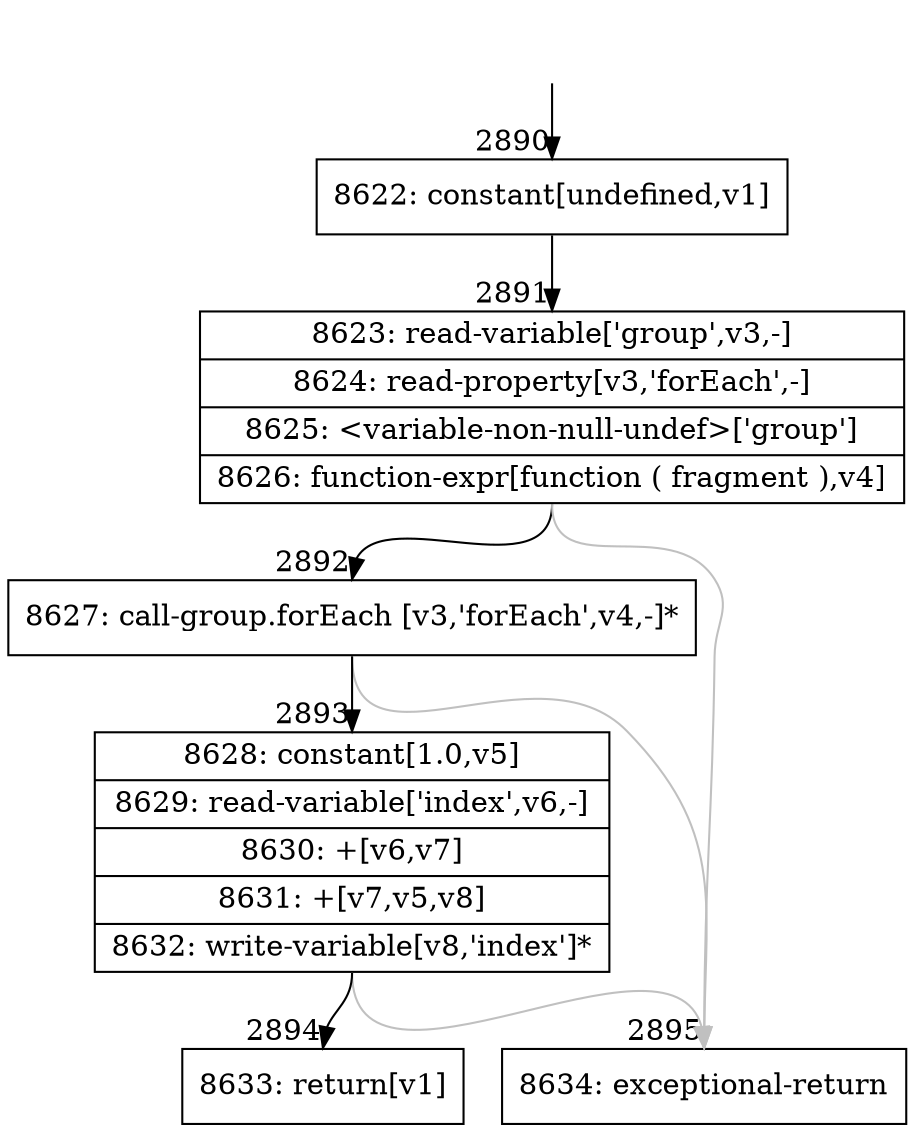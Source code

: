 digraph {
rankdir="TD"
BB_entry176[shape=none,label=""];
BB_entry176 -> BB2890 [tailport=s, headport=n, headlabel="    2890"]
BB2890 [shape=record label="{8622: constant[undefined,v1]}" ] 
BB2890 -> BB2891 [tailport=s, headport=n, headlabel="      2891"]
BB2891 [shape=record label="{8623: read-variable['group',v3,-]|8624: read-property[v3,'forEach',-]|8625: \<variable-non-null-undef\>['group']|8626: function-expr[function ( fragment ),v4]}" ] 
BB2891 -> BB2892 [tailport=s, headport=n, headlabel="      2892"]
BB2891 -> BB2895 [tailport=s, headport=n, color=gray, headlabel="      2895"]
BB2892 [shape=record label="{8627: call-group.forEach [v3,'forEach',v4,-]*}" ] 
BB2892 -> BB2893 [tailport=s, headport=n, headlabel="      2893"]
BB2892 -> BB2895 [tailport=s, headport=n, color=gray]
BB2893 [shape=record label="{8628: constant[1.0,v5]|8629: read-variable['index',v6,-]|8630: +[v6,v7]|8631: +[v7,v5,v8]|8632: write-variable[v8,'index']*}" ] 
BB2893 -> BB2894 [tailport=s, headport=n, headlabel="      2894"]
BB2893 -> BB2895 [tailport=s, headport=n, color=gray]
BB2894 [shape=record label="{8633: return[v1]}" ] 
BB2895 [shape=record label="{8634: exceptional-return}" ] 
//#$~ 3383
}
